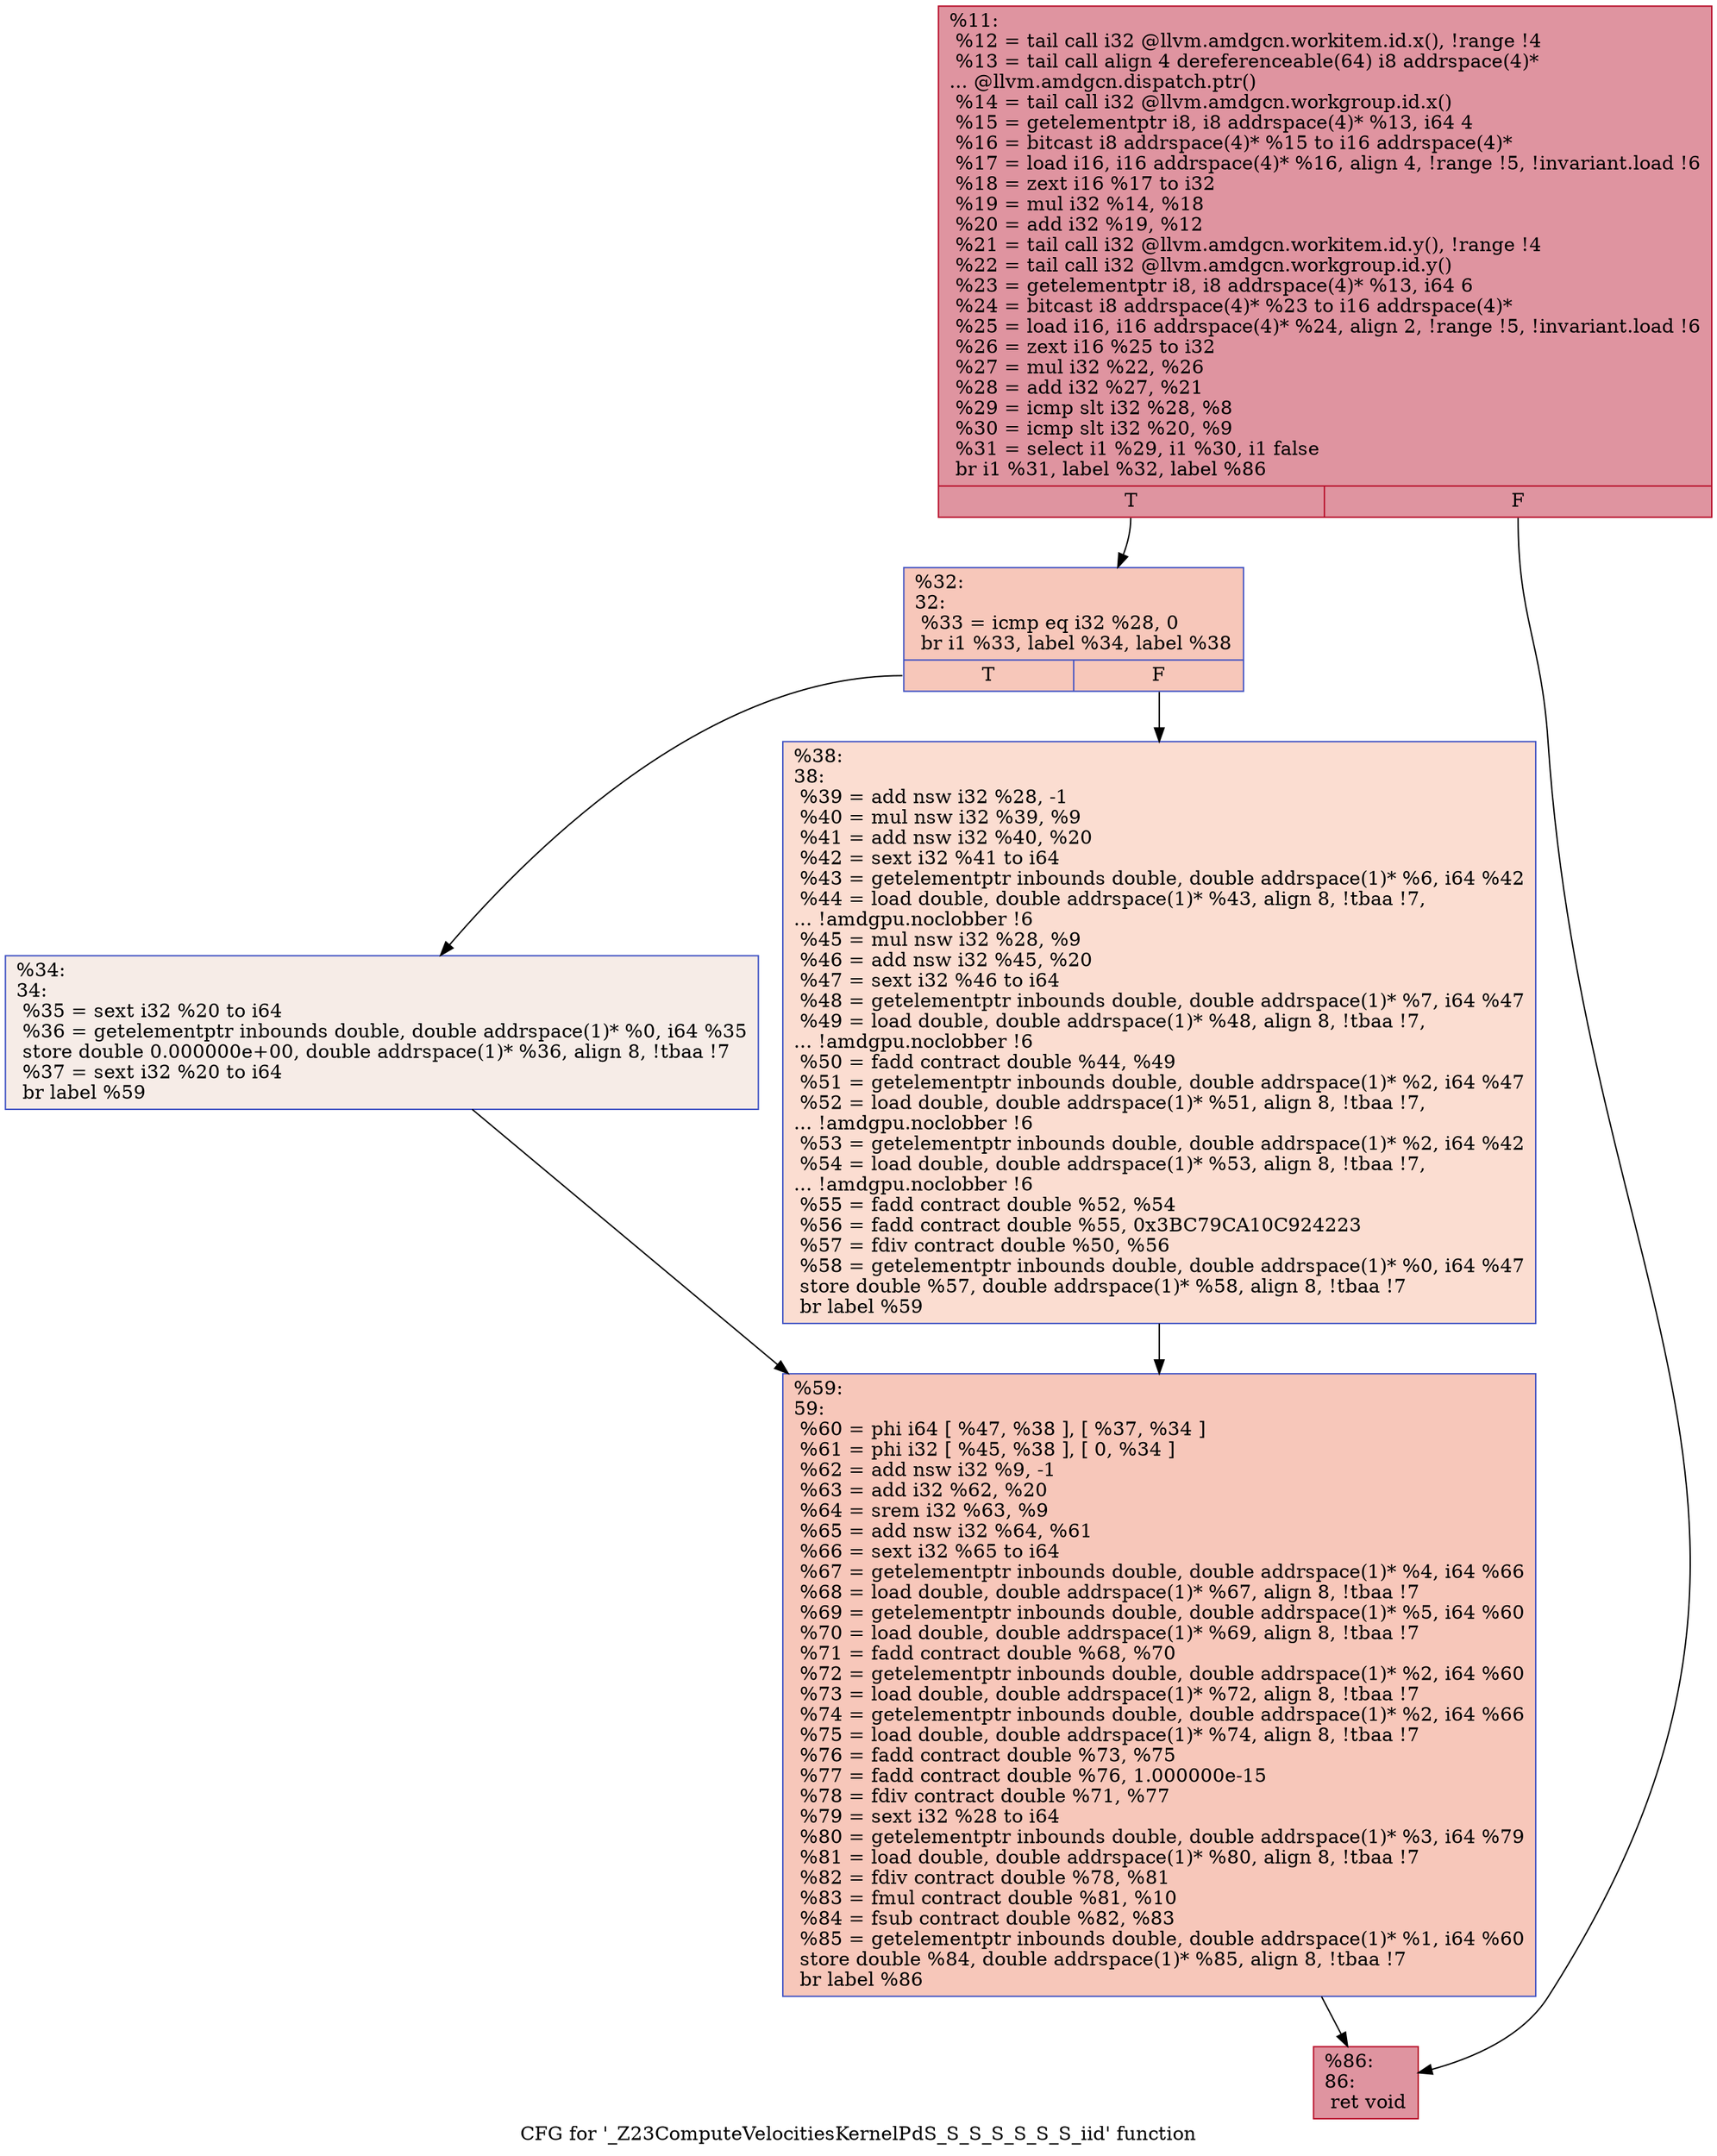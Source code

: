 digraph "CFG for '_Z23ComputeVelocitiesKernelPdS_S_S_S_S_S_S_iid' function" {
	label="CFG for '_Z23ComputeVelocitiesKernelPdS_S_S_S_S_S_S_iid' function";

	Node0x504e480 [shape=record,color="#b70d28ff", style=filled, fillcolor="#b70d2870",label="{%11:\l  %12 = tail call i32 @llvm.amdgcn.workitem.id.x(), !range !4\l  %13 = tail call align 4 dereferenceable(64) i8 addrspace(4)*\l... @llvm.amdgcn.dispatch.ptr()\l  %14 = tail call i32 @llvm.amdgcn.workgroup.id.x()\l  %15 = getelementptr i8, i8 addrspace(4)* %13, i64 4\l  %16 = bitcast i8 addrspace(4)* %15 to i16 addrspace(4)*\l  %17 = load i16, i16 addrspace(4)* %16, align 4, !range !5, !invariant.load !6\l  %18 = zext i16 %17 to i32\l  %19 = mul i32 %14, %18\l  %20 = add i32 %19, %12\l  %21 = tail call i32 @llvm.amdgcn.workitem.id.y(), !range !4\l  %22 = tail call i32 @llvm.amdgcn.workgroup.id.y()\l  %23 = getelementptr i8, i8 addrspace(4)* %13, i64 6\l  %24 = bitcast i8 addrspace(4)* %23 to i16 addrspace(4)*\l  %25 = load i16, i16 addrspace(4)* %24, align 2, !range !5, !invariant.load !6\l  %26 = zext i16 %25 to i32\l  %27 = mul i32 %22, %26\l  %28 = add i32 %27, %21\l  %29 = icmp slt i32 %28, %8\l  %30 = icmp slt i32 %20, %9\l  %31 = select i1 %29, i1 %30, i1 false\l  br i1 %31, label %32, label %86\l|{<s0>T|<s1>F}}"];
	Node0x504e480:s0 -> Node0x5052aa0;
	Node0x504e480:s1 -> Node0x5052b30;
	Node0x5052aa0 [shape=record,color="#3d50c3ff", style=filled, fillcolor="#ec7f6370",label="{%32:\l32:                                               \l  %33 = icmp eq i32 %28, 0\l  br i1 %33, label %34, label %38\l|{<s0>T|<s1>F}}"];
	Node0x5052aa0:s0 -> Node0x5050a20;
	Node0x5052aa0:s1 -> Node0x5052e80;
	Node0x5050a20 [shape=record,color="#3d50c3ff", style=filled, fillcolor="#ead5c970",label="{%34:\l34:                                               \l  %35 = sext i32 %20 to i64\l  %36 = getelementptr inbounds double, double addrspace(1)* %0, i64 %35\l  store double 0.000000e+00, double addrspace(1)* %36, align 8, !tbaa !7\l  %37 = sext i32 %20 to i64\l  br label %59\l}"];
	Node0x5050a20 -> Node0x5053d50;
	Node0x5052e80 [shape=record,color="#3d50c3ff", style=filled, fillcolor="#f7b39670",label="{%38:\l38:                                               \l  %39 = add nsw i32 %28, -1\l  %40 = mul nsw i32 %39, %9\l  %41 = add nsw i32 %40, %20\l  %42 = sext i32 %41 to i64\l  %43 = getelementptr inbounds double, double addrspace(1)* %6, i64 %42\l  %44 = load double, double addrspace(1)* %43, align 8, !tbaa !7,\l... !amdgpu.noclobber !6\l  %45 = mul nsw i32 %28, %9\l  %46 = add nsw i32 %45, %20\l  %47 = sext i32 %46 to i64\l  %48 = getelementptr inbounds double, double addrspace(1)* %7, i64 %47\l  %49 = load double, double addrspace(1)* %48, align 8, !tbaa !7,\l... !amdgpu.noclobber !6\l  %50 = fadd contract double %44, %49\l  %51 = getelementptr inbounds double, double addrspace(1)* %2, i64 %47\l  %52 = load double, double addrspace(1)* %51, align 8, !tbaa !7,\l... !amdgpu.noclobber !6\l  %53 = getelementptr inbounds double, double addrspace(1)* %2, i64 %42\l  %54 = load double, double addrspace(1)* %53, align 8, !tbaa !7,\l... !amdgpu.noclobber !6\l  %55 = fadd contract double %52, %54\l  %56 = fadd contract double %55, 0x3BC79CA10C924223\l  %57 = fdiv contract double %50, %56\l  %58 = getelementptr inbounds double, double addrspace(1)* %0, i64 %47\l  store double %57, double addrspace(1)* %58, align 8, !tbaa !7\l  br label %59\l}"];
	Node0x5052e80 -> Node0x5053d50;
	Node0x5053d50 [shape=record,color="#3d50c3ff", style=filled, fillcolor="#ec7f6370",label="{%59:\l59:                                               \l  %60 = phi i64 [ %47, %38 ], [ %37, %34 ]\l  %61 = phi i32 [ %45, %38 ], [ 0, %34 ]\l  %62 = add nsw i32 %9, -1\l  %63 = add i32 %62, %20\l  %64 = srem i32 %63, %9\l  %65 = add nsw i32 %64, %61\l  %66 = sext i32 %65 to i64\l  %67 = getelementptr inbounds double, double addrspace(1)* %4, i64 %66\l  %68 = load double, double addrspace(1)* %67, align 8, !tbaa !7\l  %69 = getelementptr inbounds double, double addrspace(1)* %5, i64 %60\l  %70 = load double, double addrspace(1)* %69, align 8, !tbaa !7\l  %71 = fadd contract double %68, %70\l  %72 = getelementptr inbounds double, double addrspace(1)* %2, i64 %60\l  %73 = load double, double addrspace(1)* %72, align 8, !tbaa !7\l  %74 = getelementptr inbounds double, double addrspace(1)* %2, i64 %66\l  %75 = load double, double addrspace(1)* %74, align 8, !tbaa !7\l  %76 = fadd contract double %73, %75\l  %77 = fadd contract double %76, 1.000000e-15\l  %78 = fdiv contract double %71, %77\l  %79 = sext i32 %28 to i64\l  %80 = getelementptr inbounds double, double addrspace(1)* %3, i64 %79\l  %81 = load double, double addrspace(1)* %80, align 8, !tbaa !7\l  %82 = fdiv contract double %78, %81\l  %83 = fmul contract double %81, %10\l  %84 = fsub contract double %82, %83\l  %85 = getelementptr inbounds double, double addrspace(1)* %1, i64 %60\l  store double %84, double addrspace(1)* %85, align 8, !tbaa !7\l  br label %86\l}"];
	Node0x5053d50 -> Node0x5052b30;
	Node0x5052b30 [shape=record,color="#b70d28ff", style=filled, fillcolor="#b70d2870",label="{%86:\l86:                                               \l  ret void\l}"];
}

